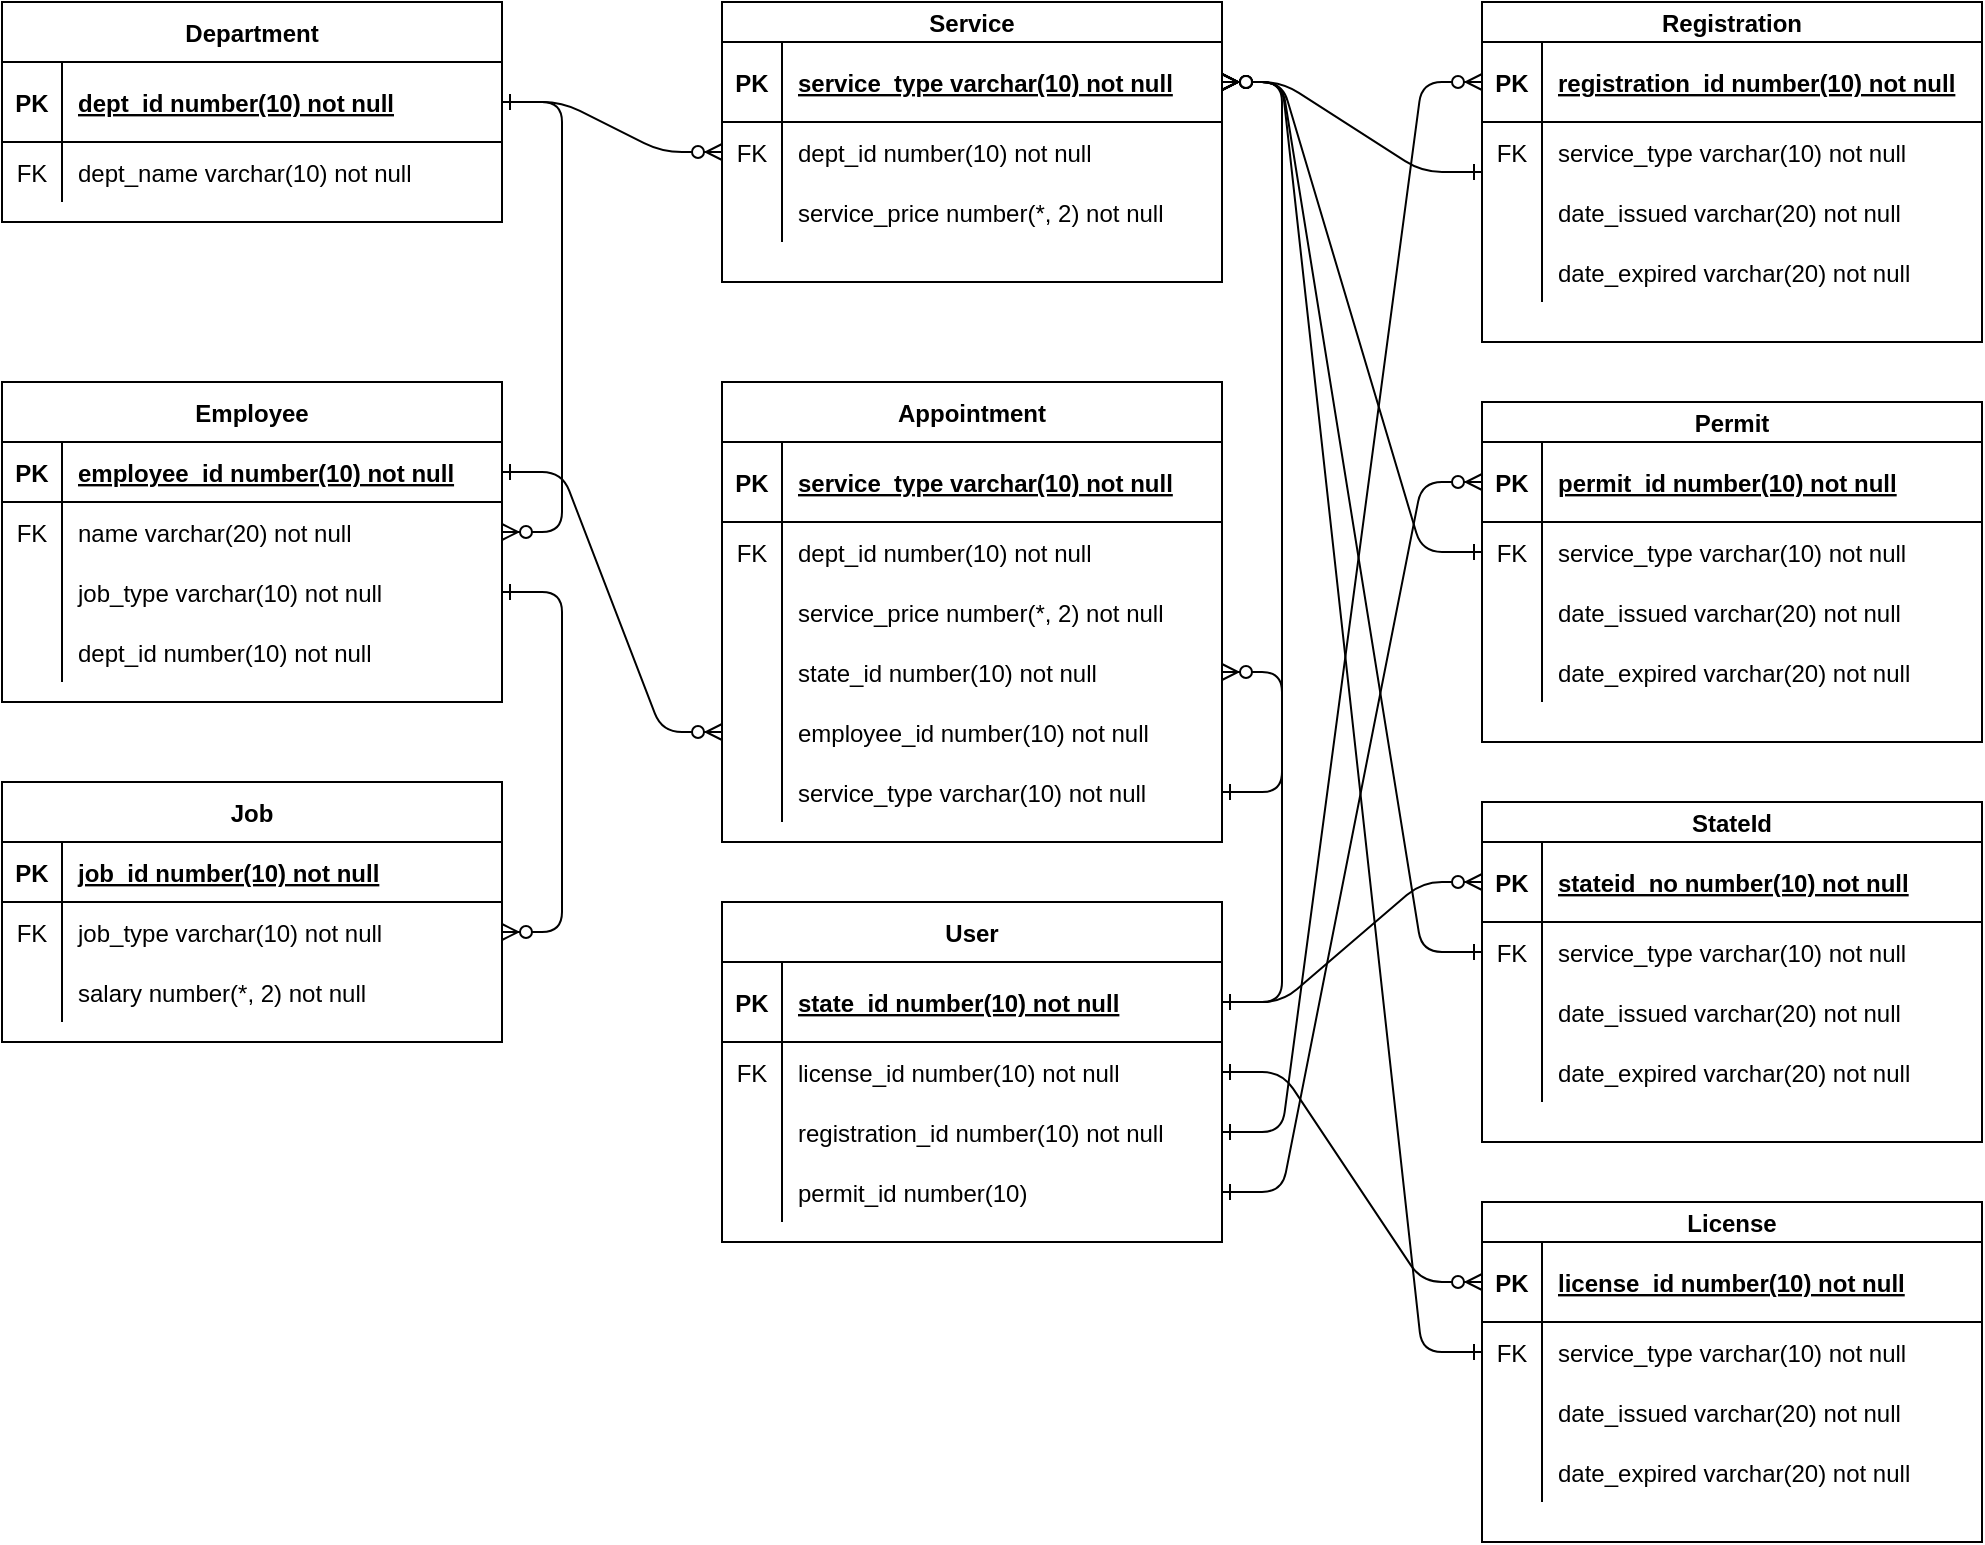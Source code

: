<mxfile version="15.8.6" type="device"><diagram id="R2lEEEUBdFMjLlhIrx00" name="Page-1"><mxGraphModel dx="1234" dy="794" grid="1" gridSize="10" guides="1" tooltips="1" connect="1" arrows="1" fold="1" page="1" pageScale="1" pageWidth="850" pageHeight="1100" math="0" shadow="0" extFonts="Permanent Marker^https://fonts.googleapis.com/css?family=Permanent+Marker"><root><mxCell id="0"/><mxCell id="1" parent="0"/><mxCell id="C-vyLk0tnHw3VtMMgP7b-12" value="" style="edgeStyle=entityRelationEdgeStyle;endArrow=ERzeroToMany;startArrow=ERone;endFill=1;startFill=0;exitX=1;exitY=0.5;exitDx=0;exitDy=0;" parent="1" source="C-vyLk0tnHw3VtMMgP7b-3" target="C-vyLk0tnHw3VtMMgP7b-17" edge="1"><mxGeometry width="100" height="100" relative="1" as="geometry"><mxPoint x="400" y="180" as="sourcePoint"/><mxPoint x="460" y="205" as="targetPoint"/></mxGeometry></mxCell><mxCell id="gR1tWb1kg28UErVWtg3z-67" value="" style="edgeStyle=entityRelationEdgeStyle;orthogonalLoop=1;jettySize=auto;html=1;startArrow=ERone;startFill=0;endArrow=ERzeroToMany;endFill=1;exitX=1;exitY=0.5;exitDx=0;exitDy=0;entryX=0;entryY=0.5;entryDx=0;entryDy=0;" edge="1" parent="1" source="C-vyLk0tnHw3VtMMgP7b-3" target="gR1tWb1kg28UErVWtg3z-64"><mxGeometry relative="1" as="geometry"/></mxCell><mxCell id="C-vyLk0tnHw3VtMMgP7b-2" value="Department" style="shape=table;startSize=30;container=1;collapsible=1;childLayout=tableLayout;fixedRows=1;rowLines=0;fontStyle=1;align=center;resizeLast=1;" parent="1" vertex="1"><mxGeometry x="40" y="80" width="250" height="110" as="geometry"/></mxCell><mxCell id="C-vyLk0tnHw3VtMMgP7b-3" value="" style="shape=partialRectangle;collapsible=0;dropTarget=0;pointerEvents=0;fillColor=none;points=[[0,0.5],[1,0.5]];portConstraint=eastwest;top=0;left=0;right=0;bottom=1;" parent="C-vyLk0tnHw3VtMMgP7b-2" vertex="1"><mxGeometry y="30" width="250" height="40" as="geometry"/></mxCell><mxCell id="C-vyLk0tnHw3VtMMgP7b-4" value="PK" style="shape=partialRectangle;overflow=hidden;connectable=0;fillColor=none;top=0;left=0;bottom=0;right=0;fontStyle=1;" parent="C-vyLk0tnHw3VtMMgP7b-3" vertex="1"><mxGeometry width="30" height="40" as="geometry"><mxRectangle width="30" height="40" as="alternateBounds"/></mxGeometry></mxCell><mxCell id="C-vyLk0tnHw3VtMMgP7b-5" value="dept_id number(10) not null" style="shape=partialRectangle;overflow=hidden;connectable=0;fillColor=none;top=0;left=0;bottom=0;right=0;align=left;spacingLeft=6;fontStyle=5;" parent="C-vyLk0tnHw3VtMMgP7b-3" vertex="1"><mxGeometry x="30" width="220" height="40" as="geometry"><mxRectangle width="220" height="40" as="alternateBounds"/></mxGeometry></mxCell><mxCell id="C-vyLk0tnHw3VtMMgP7b-6" value="" style="shape=partialRectangle;collapsible=0;dropTarget=0;pointerEvents=0;fillColor=none;points=[[0,0.5],[1,0.5]];portConstraint=eastwest;top=0;left=0;right=0;bottom=0;" parent="C-vyLk0tnHw3VtMMgP7b-2" vertex="1"><mxGeometry y="70" width="250" height="30" as="geometry"/></mxCell><mxCell id="C-vyLk0tnHw3VtMMgP7b-7" value="FK" style="shape=partialRectangle;overflow=hidden;connectable=0;fillColor=none;top=0;left=0;bottom=0;right=0;" parent="C-vyLk0tnHw3VtMMgP7b-6" vertex="1"><mxGeometry width="30" height="30" as="geometry"><mxRectangle width="30" height="30" as="alternateBounds"/></mxGeometry></mxCell><mxCell id="C-vyLk0tnHw3VtMMgP7b-8" value="dept_name varchar(10) not null" style="shape=partialRectangle;overflow=hidden;connectable=0;fillColor=none;top=0;left=0;bottom=0;right=0;align=left;spacingLeft=6;" parent="C-vyLk0tnHw3VtMMgP7b-6" vertex="1"><mxGeometry x="30" width="220" height="30" as="geometry"><mxRectangle width="220" height="30" as="alternateBounds"/></mxGeometry></mxCell><mxCell id="C-vyLk0tnHw3VtMMgP7b-13" value="Employee" style="shape=table;startSize=30;container=1;collapsible=1;childLayout=tableLayout;fixedRows=1;rowLines=0;fontStyle=1;align=center;resizeLast=1;" parent="1" vertex="1"><mxGeometry x="40" y="270" width="250" height="160" as="geometry"/></mxCell><mxCell id="C-vyLk0tnHw3VtMMgP7b-14" value="" style="shape=partialRectangle;collapsible=0;dropTarget=0;pointerEvents=0;fillColor=none;points=[[0,0.5],[1,0.5]];portConstraint=eastwest;top=0;left=0;right=0;bottom=1;" parent="C-vyLk0tnHw3VtMMgP7b-13" vertex="1"><mxGeometry y="30" width="250" height="30" as="geometry"/></mxCell><mxCell id="C-vyLk0tnHw3VtMMgP7b-15" value="PK" style="shape=partialRectangle;overflow=hidden;connectable=0;fillColor=none;top=0;left=0;bottom=0;right=0;fontStyle=1;" parent="C-vyLk0tnHw3VtMMgP7b-14" vertex="1"><mxGeometry width="30" height="30" as="geometry"><mxRectangle width="30" height="30" as="alternateBounds"/></mxGeometry></mxCell><mxCell id="C-vyLk0tnHw3VtMMgP7b-16" value="employee_id number(10) not null" style="shape=partialRectangle;overflow=hidden;connectable=0;fillColor=none;top=0;left=0;bottom=0;right=0;align=left;spacingLeft=6;fontStyle=5;" parent="C-vyLk0tnHw3VtMMgP7b-14" vertex="1"><mxGeometry x="30" width="220" height="30" as="geometry"><mxRectangle width="220" height="30" as="alternateBounds"/></mxGeometry></mxCell><mxCell id="C-vyLk0tnHw3VtMMgP7b-17" value="" style="shape=partialRectangle;collapsible=0;dropTarget=0;pointerEvents=0;fillColor=none;points=[[0,0.5],[1,0.5]];portConstraint=eastwest;top=0;left=0;right=0;bottom=0;" parent="C-vyLk0tnHw3VtMMgP7b-13" vertex="1"><mxGeometry y="60" width="250" height="30" as="geometry"/></mxCell><mxCell id="C-vyLk0tnHw3VtMMgP7b-18" value="FK" style="shape=partialRectangle;overflow=hidden;connectable=0;fillColor=none;top=0;left=0;bottom=0;right=0;" parent="C-vyLk0tnHw3VtMMgP7b-17" vertex="1"><mxGeometry width="30" height="30" as="geometry"><mxRectangle width="30" height="30" as="alternateBounds"/></mxGeometry></mxCell><mxCell id="C-vyLk0tnHw3VtMMgP7b-19" value="name varchar(20) not null " style="shape=partialRectangle;overflow=hidden;connectable=0;fillColor=none;top=0;left=0;bottom=0;right=0;align=left;spacingLeft=6;" parent="C-vyLk0tnHw3VtMMgP7b-17" vertex="1"><mxGeometry x="30" width="220" height="30" as="geometry"><mxRectangle width="220" height="30" as="alternateBounds"/></mxGeometry></mxCell><mxCell id="C-vyLk0tnHw3VtMMgP7b-20" value="" style="shape=partialRectangle;collapsible=0;dropTarget=0;pointerEvents=0;fillColor=none;points=[[0,0.5],[1,0.5]];portConstraint=eastwest;top=0;left=0;right=0;bottom=0;" parent="C-vyLk0tnHw3VtMMgP7b-13" vertex="1"><mxGeometry y="90" width="250" height="30" as="geometry"/></mxCell><mxCell id="C-vyLk0tnHw3VtMMgP7b-21" value="" style="shape=partialRectangle;overflow=hidden;connectable=0;fillColor=none;top=0;left=0;bottom=0;right=0;" parent="C-vyLk0tnHw3VtMMgP7b-20" vertex="1"><mxGeometry width="30" height="30" as="geometry"><mxRectangle width="30" height="30" as="alternateBounds"/></mxGeometry></mxCell><mxCell id="C-vyLk0tnHw3VtMMgP7b-22" value="job_type varchar(10) not null" style="shape=partialRectangle;overflow=hidden;connectable=0;fillColor=none;top=0;left=0;bottom=0;right=0;align=left;spacingLeft=6;" parent="C-vyLk0tnHw3VtMMgP7b-20" vertex="1"><mxGeometry x="30" width="220" height="30" as="geometry"><mxRectangle width="220" height="30" as="alternateBounds"/></mxGeometry></mxCell><mxCell id="gR1tWb1kg28UErVWtg3z-2" value="" style="shape=partialRectangle;collapsible=0;dropTarget=0;pointerEvents=0;fillColor=none;points=[[0,0.5],[1,0.5]];portConstraint=eastwest;top=0;left=0;right=0;bottom=0;" vertex="1" parent="C-vyLk0tnHw3VtMMgP7b-13"><mxGeometry y="120" width="250" height="30" as="geometry"/></mxCell><mxCell id="gR1tWb1kg28UErVWtg3z-3" value="" style="shape=partialRectangle;overflow=hidden;connectable=0;fillColor=none;top=0;left=0;bottom=0;right=0;" vertex="1" parent="gR1tWb1kg28UErVWtg3z-2"><mxGeometry width="30" height="30" as="geometry"><mxRectangle width="30" height="30" as="alternateBounds"/></mxGeometry></mxCell><mxCell id="gR1tWb1kg28UErVWtg3z-4" value="dept_id number(10) not null" style="shape=partialRectangle;overflow=hidden;connectable=0;fillColor=none;top=0;left=0;bottom=0;right=0;align=left;spacingLeft=6;" vertex="1" parent="gR1tWb1kg28UErVWtg3z-2"><mxGeometry x="30" width="220" height="30" as="geometry"><mxRectangle width="220" height="30" as="alternateBounds"/></mxGeometry></mxCell><mxCell id="gR1tWb1kg28UErVWtg3z-7" value="Job" style="shape=table;startSize=30;container=1;collapsible=1;childLayout=tableLayout;fixedRows=1;rowLines=0;fontStyle=1;align=center;resizeLast=1;" vertex="1" parent="1"><mxGeometry x="40" y="470" width="250" height="130" as="geometry"/></mxCell><mxCell id="gR1tWb1kg28UErVWtg3z-8" value="" style="shape=partialRectangle;collapsible=0;dropTarget=0;pointerEvents=0;fillColor=none;points=[[0,0.5],[1,0.5]];portConstraint=eastwest;top=0;left=0;right=0;bottom=1;" vertex="1" parent="gR1tWb1kg28UErVWtg3z-7"><mxGeometry y="30" width="250" height="30" as="geometry"/></mxCell><mxCell id="gR1tWb1kg28UErVWtg3z-9" value="PK" style="shape=partialRectangle;overflow=hidden;connectable=0;fillColor=none;top=0;left=0;bottom=0;right=0;fontStyle=1;" vertex="1" parent="gR1tWb1kg28UErVWtg3z-8"><mxGeometry width="30" height="30" as="geometry"><mxRectangle width="30" height="30" as="alternateBounds"/></mxGeometry></mxCell><mxCell id="gR1tWb1kg28UErVWtg3z-10" value="job_id number(10) not null" style="shape=partialRectangle;overflow=hidden;connectable=0;fillColor=none;top=0;left=0;bottom=0;right=0;align=left;spacingLeft=6;fontStyle=5;" vertex="1" parent="gR1tWb1kg28UErVWtg3z-8"><mxGeometry x="30" width="220" height="30" as="geometry"><mxRectangle width="220" height="30" as="alternateBounds"/></mxGeometry></mxCell><mxCell id="gR1tWb1kg28UErVWtg3z-11" value="" style="shape=partialRectangle;collapsible=0;dropTarget=0;pointerEvents=0;fillColor=none;points=[[0,0.5],[1,0.5]];portConstraint=eastwest;top=0;left=0;right=0;bottom=0;" vertex="1" parent="gR1tWb1kg28UErVWtg3z-7"><mxGeometry y="60" width="250" height="30" as="geometry"/></mxCell><mxCell id="gR1tWb1kg28UErVWtg3z-12" value="FK" style="shape=partialRectangle;overflow=hidden;connectable=0;fillColor=none;top=0;left=0;bottom=0;right=0;" vertex="1" parent="gR1tWb1kg28UErVWtg3z-11"><mxGeometry width="30" height="30" as="geometry"><mxRectangle width="30" height="30" as="alternateBounds"/></mxGeometry></mxCell><mxCell id="gR1tWb1kg28UErVWtg3z-13" value="job_type varchar(10) not null " style="shape=partialRectangle;overflow=hidden;connectable=0;fillColor=none;top=0;left=0;bottom=0;right=0;align=left;spacingLeft=6;" vertex="1" parent="gR1tWb1kg28UErVWtg3z-11"><mxGeometry x="30" width="220" height="30" as="geometry"><mxRectangle width="220" height="30" as="alternateBounds"/></mxGeometry></mxCell><mxCell id="gR1tWb1kg28UErVWtg3z-14" value="" style="shape=partialRectangle;collapsible=0;dropTarget=0;pointerEvents=0;fillColor=none;points=[[0,0.5],[1,0.5]];portConstraint=eastwest;top=0;left=0;right=0;bottom=0;" vertex="1" parent="gR1tWb1kg28UErVWtg3z-7"><mxGeometry y="90" width="250" height="30" as="geometry"/></mxCell><mxCell id="gR1tWb1kg28UErVWtg3z-15" value="" style="shape=partialRectangle;overflow=hidden;connectable=0;fillColor=none;top=0;left=0;bottom=0;right=0;" vertex="1" parent="gR1tWb1kg28UErVWtg3z-14"><mxGeometry width="30" height="30" as="geometry"><mxRectangle width="30" height="30" as="alternateBounds"/></mxGeometry></mxCell><mxCell id="gR1tWb1kg28UErVWtg3z-16" value="salary number(*, 2) not null" style="shape=partialRectangle;overflow=hidden;connectable=0;fillColor=none;top=0;left=0;bottom=0;right=0;align=left;spacingLeft=6;" vertex="1" parent="gR1tWb1kg28UErVWtg3z-14"><mxGeometry x="30" width="220" height="30" as="geometry"><mxRectangle width="220" height="30" as="alternateBounds"/></mxGeometry></mxCell><mxCell id="gR1tWb1kg28UErVWtg3z-59" value="" style="edgeStyle=entityRelationEdgeStyle;orthogonalLoop=1;jettySize=auto;html=1;startArrow=ERone;startFill=0;endArrow=ERzeroToMany;endFill=1;entryX=1;entryY=0.5;entryDx=0;entryDy=0;" edge="1" parent="1" source="C-vyLk0tnHw3VtMMgP7b-20" target="gR1tWb1kg28UErVWtg3z-11"><mxGeometry relative="1" as="geometry"/></mxCell><mxCell id="gR1tWb1kg28UErVWtg3z-60" value="Service" style="shape=table;startSize=20;container=1;collapsible=1;childLayout=tableLayout;fixedRows=1;rowLines=0;fontStyle=1;align=center;resizeLast=1;" vertex="1" parent="1"><mxGeometry x="400" y="80" width="250" height="140" as="geometry"/></mxCell><mxCell id="gR1tWb1kg28UErVWtg3z-61" value="" style="shape=partialRectangle;collapsible=0;dropTarget=0;pointerEvents=0;fillColor=none;points=[[0,0.5],[1,0.5]];portConstraint=eastwest;top=0;left=0;right=0;bottom=1;" vertex="1" parent="gR1tWb1kg28UErVWtg3z-60"><mxGeometry y="20" width="250" height="40" as="geometry"/></mxCell><mxCell id="gR1tWb1kg28UErVWtg3z-62" value="PK" style="shape=partialRectangle;overflow=hidden;connectable=0;fillColor=none;top=0;left=0;bottom=0;right=0;fontStyle=1;" vertex="1" parent="gR1tWb1kg28UErVWtg3z-61"><mxGeometry width="30" height="40" as="geometry"><mxRectangle width="30" height="40" as="alternateBounds"/></mxGeometry></mxCell><mxCell id="gR1tWb1kg28UErVWtg3z-63" value="service_type varchar(10) not null" style="shape=partialRectangle;overflow=hidden;connectable=0;fillColor=none;top=0;left=0;bottom=0;right=0;align=left;spacingLeft=6;fontStyle=5;" vertex="1" parent="gR1tWb1kg28UErVWtg3z-61"><mxGeometry x="30" width="220" height="40" as="geometry"><mxRectangle width="220" height="40" as="alternateBounds"/></mxGeometry></mxCell><mxCell id="gR1tWb1kg28UErVWtg3z-64" value="" style="shape=partialRectangle;collapsible=0;dropTarget=0;pointerEvents=0;fillColor=none;points=[[0,0.5],[1,0.5]];portConstraint=eastwest;top=0;left=0;right=0;bottom=0;" vertex="1" parent="gR1tWb1kg28UErVWtg3z-60"><mxGeometry y="60" width="250" height="30" as="geometry"/></mxCell><mxCell id="gR1tWb1kg28UErVWtg3z-65" value="FK" style="shape=partialRectangle;overflow=hidden;connectable=0;fillColor=none;top=0;left=0;bottom=0;right=0;" vertex="1" parent="gR1tWb1kg28UErVWtg3z-64"><mxGeometry width="30" height="30" as="geometry"><mxRectangle width="30" height="30" as="alternateBounds"/></mxGeometry></mxCell><mxCell id="gR1tWb1kg28UErVWtg3z-66" value="dept_id number(10) not null" style="shape=partialRectangle;overflow=hidden;connectable=0;fillColor=none;top=0;left=0;bottom=0;right=0;align=left;spacingLeft=6;" vertex="1" parent="gR1tWb1kg28UErVWtg3z-64"><mxGeometry x="30" width="220" height="30" as="geometry"><mxRectangle width="220" height="30" as="alternateBounds"/></mxGeometry></mxCell><mxCell id="gR1tWb1kg28UErVWtg3z-75" value="" style="shape=partialRectangle;collapsible=0;dropTarget=0;pointerEvents=0;fillColor=none;points=[[0,0.5],[1,0.5]];portConstraint=eastwest;top=0;left=0;right=0;bottom=0;" vertex="1" parent="gR1tWb1kg28UErVWtg3z-60"><mxGeometry y="90" width="250" height="30" as="geometry"/></mxCell><mxCell id="gR1tWb1kg28UErVWtg3z-76" value="" style="shape=partialRectangle;overflow=hidden;connectable=0;fillColor=none;top=0;left=0;bottom=0;right=0;" vertex="1" parent="gR1tWb1kg28UErVWtg3z-75"><mxGeometry width="30" height="30" as="geometry"><mxRectangle width="30" height="30" as="alternateBounds"/></mxGeometry></mxCell><mxCell id="gR1tWb1kg28UErVWtg3z-77" value="service_price number(*, 2) not null" style="shape=partialRectangle;overflow=hidden;connectable=0;fillColor=none;top=0;left=0;bottom=0;right=0;align=left;spacingLeft=6;" vertex="1" parent="gR1tWb1kg28UErVWtg3z-75"><mxGeometry x="30" width="220" height="30" as="geometry"><mxRectangle width="220" height="30" as="alternateBounds"/></mxGeometry></mxCell><mxCell id="gR1tWb1kg28UErVWtg3z-78" value="Appointment" style="shape=table;startSize=30;container=1;collapsible=1;childLayout=tableLayout;fixedRows=1;rowLines=0;fontStyle=1;align=center;resizeLast=1;" vertex="1" parent="1"><mxGeometry x="400" y="270" width="250" height="230" as="geometry"/></mxCell><mxCell id="gR1tWb1kg28UErVWtg3z-79" value="" style="shape=partialRectangle;collapsible=0;dropTarget=0;pointerEvents=0;fillColor=none;points=[[0,0.5],[1,0.5]];portConstraint=eastwest;top=0;left=0;right=0;bottom=1;" vertex="1" parent="gR1tWb1kg28UErVWtg3z-78"><mxGeometry y="30" width="250" height="40" as="geometry"/></mxCell><mxCell id="gR1tWb1kg28UErVWtg3z-80" value="PK" style="shape=partialRectangle;overflow=hidden;connectable=0;fillColor=none;top=0;left=0;bottom=0;right=0;fontStyle=1;" vertex="1" parent="gR1tWb1kg28UErVWtg3z-79"><mxGeometry width="30" height="40" as="geometry"><mxRectangle width="30" height="40" as="alternateBounds"/></mxGeometry></mxCell><mxCell id="gR1tWb1kg28UErVWtg3z-81" value="service_type varchar(10) not null" style="shape=partialRectangle;overflow=hidden;connectable=0;fillColor=none;top=0;left=0;bottom=0;right=0;align=left;spacingLeft=6;fontStyle=5;" vertex="1" parent="gR1tWb1kg28UErVWtg3z-79"><mxGeometry x="30" width="220" height="40" as="geometry"><mxRectangle width="220" height="40" as="alternateBounds"/></mxGeometry></mxCell><mxCell id="gR1tWb1kg28UErVWtg3z-82" value="" style="shape=partialRectangle;collapsible=0;dropTarget=0;pointerEvents=0;fillColor=none;points=[[0,0.5],[1,0.5]];portConstraint=eastwest;top=0;left=0;right=0;bottom=0;" vertex="1" parent="gR1tWb1kg28UErVWtg3z-78"><mxGeometry y="70" width="250" height="30" as="geometry"/></mxCell><mxCell id="gR1tWb1kg28UErVWtg3z-83" value="FK" style="shape=partialRectangle;overflow=hidden;connectable=0;fillColor=none;top=0;left=0;bottom=0;right=0;" vertex="1" parent="gR1tWb1kg28UErVWtg3z-82"><mxGeometry width="30" height="30" as="geometry"><mxRectangle width="30" height="30" as="alternateBounds"/></mxGeometry></mxCell><mxCell id="gR1tWb1kg28UErVWtg3z-84" value="dept_id number(10) not null" style="shape=partialRectangle;overflow=hidden;connectable=0;fillColor=none;top=0;left=0;bottom=0;right=0;align=left;spacingLeft=6;" vertex="1" parent="gR1tWb1kg28UErVWtg3z-82"><mxGeometry x="30" width="220" height="30" as="geometry"><mxRectangle width="220" height="30" as="alternateBounds"/></mxGeometry></mxCell><mxCell id="gR1tWb1kg28UErVWtg3z-85" value="" style="shape=partialRectangle;collapsible=0;dropTarget=0;pointerEvents=0;fillColor=none;points=[[0,0.5],[1,0.5]];portConstraint=eastwest;top=0;left=0;right=0;bottom=0;" vertex="1" parent="gR1tWb1kg28UErVWtg3z-78"><mxGeometry y="100" width="250" height="30" as="geometry"/></mxCell><mxCell id="gR1tWb1kg28UErVWtg3z-86" value="" style="shape=partialRectangle;overflow=hidden;connectable=0;fillColor=none;top=0;left=0;bottom=0;right=0;" vertex="1" parent="gR1tWb1kg28UErVWtg3z-85"><mxGeometry width="30" height="30" as="geometry"><mxRectangle width="30" height="30" as="alternateBounds"/></mxGeometry></mxCell><mxCell id="gR1tWb1kg28UErVWtg3z-87" value="service_price number(*, 2) not null" style="shape=partialRectangle;overflow=hidden;connectable=0;fillColor=none;top=0;left=0;bottom=0;right=0;align=left;spacingLeft=6;" vertex="1" parent="gR1tWb1kg28UErVWtg3z-85"><mxGeometry x="30" width="220" height="30" as="geometry"><mxRectangle width="220" height="30" as="alternateBounds"/></mxGeometry></mxCell><mxCell id="gR1tWb1kg28UErVWtg3z-98" value="" style="shape=partialRectangle;collapsible=0;dropTarget=0;pointerEvents=0;fillColor=none;points=[[0,0.5],[1,0.5]];portConstraint=eastwest;top=0;left=0;right=0;bottom=0;" vertex="1" parent="gR1tWb1kg28UErVWtg3z-78"><mxGeometry y="130" width="250" height="30" as="geometry"/></mxCell><mxCell id="gR1tWb1kg28UErVWtg3z-99" value="" style="shape=partialRectangle;overflow=hidden;connectable=0;fillColor=none;top=0;left=0;bottom=0;right=0;" vertex="1" parent="gR1tWb1kg28UErVWtg3z-98"><mxGeometry width="30" height="30" as="geometry"><mxRectangle width="30" height="30" as="alternateBounds"/></mxGeometry></mxCell><mxCell id="gR1tWb1kg28UErVWtg3z-100" value="state_id number(10) not null" style="shape=partialRectangle;overflow=hidden;connectable=0;fillColor=none;top=0;left=0;bottom=0;right=0;align=left;spacingLeft=6;" vertex="1" parent="gR1tWb1kg28UErVWtg3z-98"><mxGeometry x="30" width="220" height="30" as="geometry"><mxRectangle width="220" height="30" as="alternateBounds"/></mxGeometry></mxCell><mxCell id="gR1tWb1kg28UErVWtg3z-106" value="" style="shape=partialRectangle;collapsible=0;dropTarget=0;pointerEvents=0;fillColor=none;points=[[0,0.5],[1,0.5]];portConstraint=eastwest;top=0;left=0;right=0;bottom=0;" vertex="1" parent="gR1tWb1kg28UErVWtg3z-78"><mxGeometry y="160" width="250" height="30" as="geometry"/></mxCell><mxCell id="gR1tWb1kg28UErVWtg3z-107" value="" style="shape=partialRectangle;overflow=hidden;connectable=0;fillColor=none;top=0;left=0;bottom=0;right=0;" vertex="1" parent="gR1tWb1kg28UErVWtg3z-106"><mxGeometry width="30" height="30" as="geometry"><mxRectangle width="30" height="30" as="alternateBounds"/></mxGeometry></mxCell><mxCell id="gR1tWb1kg28UErVWtg3z-108" value="employee_id number(10) not null" style="shape=partialRectangle;overflow=hidden;connectable=0;fillColor=none;top=0;left=0;bottom=0;right=0;align=left;spacingLeft=6;" vertex="1" parent="gR1tWb1kg28UErVWtg3z-106"><mxGeometry x="30" width="220" height="30" as="geometry"><mxRectangle width="220" height="30" as="alternateBounds"/></mxGeometry></mxCell><mxCell id="gR1tWb1kg28UErVWtg3z-110" value="" style="shape=partialRectangle;collapsible=0;dropTarget=0;pointerEvents=0;fillColor=none;points=[[0,0.5],[1,0.5]];portConstraint=eastwest;top=0;left=0;right=0;bottom=0;" vertex="1" parent="gR1tWb1kg28UErVWtg3z-78"><mxGeometry y="190" width="250" height="30" as="geometry"/></mxCell><mxCell id="gR1tWb1kg28UErVWtg3z-111" value="" style="shape=partialRectangle;overflow=hidden;connectable=0;fillColor=none;top=0;left=0;bottom=0;right=0;" vertex="1" parent="gR1tWb1kg28UErVWtg3z-110"><mxGeometry width="30" height="30" as="geometry"><mxRectangle width="30" height="30" as="alternateBounds"/></mxGeometry></mxCell><mxCell id="gR1tWb1kg28UErVWtg3z-112" value="service_type varchar(10) not null" style="shape=partialRectangle;overflow=hidden;connectable=0;fillColor=none;top=0;left=0;bottom=0;right=0;align=left;spacingLeft=6;" vertex="1" parent="gR1tWb1kg28UErVWtg3z-110"><mxGeometry x="30" width="220" height="30" as="geometry"><mxRectangle width="220" height="30" as="alternateBounds"/></mxGeometry></mxCell><mxCell id="gR1tWb1kg28UErVWtg3z-88" value="User" style="shape=table;startSize=30;container=1;collapsible=1;childLayout=tableLayout;fixedRows=1;rowLines=0;fontStyle=1;align=center;resizeLast=1;" vertex="1" parent="1"><mxGeometry x="400" y="530" width="250" height="170" as="geometry"/></mxCell><mxCell id="gR1tWb1kg28UErVWtg3z-89" value="" style="shape=partialRectangle;collapsible=0;dropTarget=0;pointerEvents=0;fillColor=none;points=[[0,0.5],[1,0.5]];portConstraint=eastwest;top=0;left=0;right=0;bottom=1;" vertex="1" parent="gR1tWb1kg28UErVWtg3z-88"><mxGeometry y="30" width="250" height="40" as="geometry"/></mxCell><mxCell id="gR1tWb1kg28UErVWtg3z-90" value="PK" style="shape=partialRectangle;overflow=hidden;connectable=0;fillColor=none;top=0;left=0;bottom=0;right=0;fontStyle=1;" vertex="1" parent="gR1tWb1kg28UErVWtg3z-89"><mxGeometry width="30" height="40" as="geometry"><mxRectangle width="30" height="40" as="alternateBounds"/></mxGeometry></mxCell><mxCell id="gR1tWb1kg28UErVWtg3z-91" value="state_id number(10) not null" style="shape=partialRectangle;overflow=hidden;connectable=0;fillColor=none;top=0;left=0;bottom=0;right=0;align=left;spacingLeft=6;fontStyle=5;" vertex="1" parent="gR1tWb1kg28UErVWtg3z-89"><mxGeometry x="30" width="220" height="40" as="geometry"><mxRectangle width="220" height="40" as="alternateBounds"/></mxGeometry></mxCell><mxCell id="gR1tWb1kg28UErVWtg3z-92" value="" style="shape=partialRectangle;collapsible=0;dropTarget=0;pointerEvents=0;fillColor=none;points=[[0,0.5],[1,0.5]];portConstraint=eastwest;top=0;left=0;right=0;bottom=0;" vertex="1" parent="gR1tWb1kg28UErVWtg3z-88"><mxGeometry y="70" width="250" height="30" as="geometry"/></mxCell><mxCell id="gR1tWb1kg28UErVWtg3z-93" value="FK" style="shape=partialRectangle;overflow=hidden;connectable=0;fillColor=none;top=0;left=0;bottom=0;right=0;" vertex="1" parent="gR1tWb1kg28UErVWtg3z-92"><mxGeometry width="30" height="30" as="geometry"><mxRectangle width="30" height="30" as="alternateBounds"/></mxGeometry></mxCell><mxCell id="gR1tWb1kg28UErVWtg3z-94" value="license_id number(10) not null" style="shape=partialRectangle;overflow=hidden;connectable=0;fillColor=none;top=0;left=0;bottom=0;right=0;align=left;spacingLeft=6;" vertex="1" parent="gR1tWb1kg28UErVWtg3z-92"><mxGeometry x="30" width="220" height="30" as="geometry"><mxRectangle width="220" height="30" as="alternateBounds"/></mxGeometry></mxCell><mxCell id="gR1tWb1kg28UErVWtg3z-95" value="" style="shape=partialRectangle;collapsible=0;dropTarget=0;pointerEvents=0;fillColor=none;points=[[0,0.5],[1,0.5]];portConstraint=eastwest;top=0;left=0;right=0;bottom=0;" vertex="1" parent="gR1tWb1kg28UErVWtg3z-88"><mxGeometry y="100" width="250" height="30" as="geometry"/></mxCell><mxCell id="gR1tWb1kg28UErVWtg3z-96" value="" style="shape=partialRectangle;overflow=hidden;connectable=0;fillColor=none;top=0;left=0;bottom=0;right=0;" vertex="1" parent="gR1tWb1kg28UErVWtg3z-95"><mxGeometry width="30" height="30" as="geometry"><mxRectangle width="30" height="30" as="alternateBounds"/></mxGeometry></mxCell><mxCell id="gR1tWb1kg28UErVWtg3z-97" value="registration_id number(10) not null" style="shape=partialRectangle;overflow=hidden;connectable=0;fillColor=none;top=0;left=0;bottom=0;right=0;align=left;spacingLeft=6;" vertex="1" parent="gR1tWb1kg28UErVWtg3z-95"><mxGeometry x="30" width="220" height="30" as="geometry"><mxRectangle width="220" height="30" as="alternateBounds"/></mxGeometry></mxCell><mxCell id="gR1tWb1kg28UErVWtg3z-114" value="" style="shape=partialRectangle;collapsible=0;dropTarget=0;pointerEvents=0;fillColor=none;points=[[0,0.5],[1,0.5]];portConstraint=eastwest;top=0;left=0;right=0;bottom=0;" vertex="1" parent="gR1tWb1kg28UErVWtg3z-88"><mxGeometry y="130" width="250" height="30" as="geometry"/></mxCell><mxCell id="gR1tWb1kg28UErVWtg3z-115" value="" style="shape=partialRectangle;overflow=hidden;connectable=0;fillColor=none;top=0;left=0;bottom=0;right=0;" vertex="1" parent="gR1tWb1kg28UErVWtg3z-114"><mxGeometry width="30" height="30" as="geometry"><mxRectangle width="30" height="30" as="alternateBounds"/></mxGeometry></mxCell><mxCell id="gR1tWb1kg28UErVWtg3z-116" value="permit_id number(10) " style="shape=partialRectangle;overflow=hidden;connectable=0;fillColor=none;top=0;left=0;bottom=0;right=0;align=left;spacingLeft=6;" vertex="1" parent="gR1tWb1kg28UErVWtg3z-114"><mxGeometry x="30" width="220" height="30" as="geometry"><mxRectangle width="220" height="30" as="alternateBounds"/></mxGeometry></mxCell><mxCell id="gR1tWb1kg28UErVWtg3z-104" style="edgeStyle=entityRelationEdgeStyle;orthogonalLoop=1;jettySize=auto;html=1;entryX=1;entryY=0.5;entryDx=0;entryDy=0;startArrow=ERone;startFill=0;endArrow=ERzeroToMany;endFill=1;" edge="1" parent="1" target="gR1tWb1kg28UErVWtg3z-98"><mxGeometry relative="1" as="geometry"><mxPoint x="650" y="580" as="sourcePoint"/></mxGeometry></mxCell><mxCell id="gR1tWb1kg28UErVWtg3z-109" style="edgeStyle=entityRelationEdgeStyle;orthogonalLoop=1;jettySize=auto;html=1;exitX=1;exitY=0.5;exitDx=0;exitDy=0;entryX=0;entryY=0.5;entryDx=0;entryDy=0;startArrow=ERone;startFill=0;endArrow=ERzeroToMany;endFill=1;" edge="1" parent="1" source="C-vyLk0tnHw3VtMMgP7b-14" target="gR1tWb1kg28UErVWtg3z-106"><mxGeometry relative="1" as="geometry"/></mxCell><mxCell id="gR1tWb1kg28UErVWtg3z-113" style="edgeStyle=entityRelationEdgeStyle;orthogonalLoop=1;jettySize=auto;html=1;exitX=1;exitY=0.5;exitDx=0;exitDy=0;entryX=1;entryY=0.5;entryDx=0;entryDy=0;startArrow=ERone;startFill=0;endArrow=ERzeroToMany;endFill=1;" edge="1" parent="1" source="gR1tWb1kg28UErVWtg3z-110" target="gR1tWb1kg28UErVWtg3z-61"><mxGeometry relative="1" as="geometry"/></mxCell><mxCell id="gR1tWb1kg28UErVWtg3z-248" style="edgeStyle=entityRelationEdgeStyle;orthogonalLoop=1;jettySize=auto;html=1;exitX=0;exitY=0.5;exitDx=0;exitDy=0;entryX=1;entryY=0.5;entryDx=0;entryDy=0;startArrow=ERone;startFill=0;endArrow=ERzeroToMany;endFill=1;" edge="1" parent="1" source="gR1tWb1kg28UErVWtg3z-238" target="gR1tWb1kg28UErVWtg3z-61"><mxGeometry relative="1" as="geometry"/></mxCell><mxCell id="gR1tWb1kg28UErVWtg3z-238" value="Registration" style="shape=table;startSize=20;container=1;collapsible=1;childLayout=tableLayout;fixedRows=1;rowLines=0;fontStyle=1;align=center;resizeLast=1;" vertex="1" parent="1"><mxGeometry x="780" y="80" width="250" height="170" as="geometry"/></mxCell><mxCell id="gR1tWb1kg28UErVWtg3z-239" value="" style="shape=partialRectangle;collapsible=0;dropTarget=0;pointerEvents=0;fillColor=none;points=[[0,0.5],[1,0.5]];portConstraint=eastwest;top=0;left=0;right=0;bottom=1;" vertex="1" parent="gR1tWb1kg28UErVWtg3z-238"><mxGeometry y="20" width="250" height="40" as="geometry"/></mxCell><mxCell id="gR1tWb1kg28UErVWtg3z-240" value="PK" style="shape=partialRectangle;overflow=hidden;connectable=0;fillColor=none;top=0;left=0;bottom=0;right=0;fontStyle=1;" vertex="1" parent="gR1tWb1kg28UErVWtg3z-239"><mxGeometry width="30" height="40" as="geometry"><mxRectangle width="30" height="40" as="alternateBounds"/></mxGeometry></mxCell><mxCell id="gR1tWb1kg28UErVWtg3z-241" value="registration_id number(10) not null" style="shape=partialRectangle;overflow=hidden;connectable=0;fillColor=none;top=0;left=0;bottom=0;right=0;align=left;spacingLeft=6;fontStyle=5;" vertex="1" parent="gR1tWb1kg28UErVWtg3z-239"><mxGeometry x="30" width="220" height="40" as="geometry"><mxRectangle width="220" height="40" as="alternateBounds"/></mxGeometry></mxCell><mxCell id="gR1tWb1kg28UErVWtg3z-242" value="" style="shape=partialRectangle;collapsible=0;dropTarget=0;pointerEvents=0;fillColor=none;points=[[0,0.5],[1,0.5]];portConstraint=eastwest;top=0;left=0;right=0;bottom=0;" vertex="1" parent="gR1tWb1kg28UErVWtg3z-238"><mxGeometry y="60" width="250" height="30" as="geometry"/></mxCell><mxCell id="gR1tWb1kg28UErVWtg3z-243" value="FK" style="shape=partialRectangle;overflow=hidden;connectable=0;fillColor=none;top=0;left=0;bottom=0;right=0;" vertex="1" parent="gR1tWb1kg28UErVWtg3z-242"><mxGeometry width="30" height="30" as="geometry"><mxRectangle width="30" height="30" as="alternateBounds"/></mxGeometry></mxCell><mxCell id="gR1tWb1kg28UErVWtg3z-244" value="service_type varchar(10) not null" style="shape=partialRectangle;overflow=hidden;connectable=0;fillColor=none;top=0;left=0;bottom=0;right=0;align=left;spacingLeft=6;" vertex="1" parent="gR1tWb1kg28UErVWtg3z-242"><mxGeometry x="30" width="220" height="30" as="geometry"><mxRectangle width="220" height="30" as="alternateBounds"/></mxGeometry></mxCell><mxCell id="gR1tWb1kg28UErVWtg3z-245" value="" style="shape=partialRectangle;collapsible=0;dropTarget=0;pointerEvents=0;fillColor=none;points=[[0,0.5],[1,0.5]];portConstraint=eastwest;top=0;left=0;right=0;bottom=0;" vertex="1" parent="gR1tWb1kg28UErVWtg3z-238"><mxGeometry y="90" width="250" height="30" as="geometry"/></mxCell><mxCell id="gR1tWb1kg28UErVWtg3z-246" value="" style="shape=partialRectangle;overflow=hidden;connectable=0;fillColor=none;top=0;left=0;bottom=0;right=0;" vertex="1" parent="gR1tWb1kg28UErVWtg3z-245"><mxGeometry width="30" height="30" as="geometry"><mxRectangle width="30" height="30" as="alternateBounds"/></mxGeometry></mxCell><mxCell id="gR1tWb1kg28UErVWtg3z-247" value="date_issued varchar(20) not null" style="shape=partialRectangle;overflow=hidden;connectable=0;fillColor=none;top=0;left=0;bottom=0;right=0;align=left;spacingLeft=6;" vertex="1" parent="gR1tWb1kg28UErVWtg3z-245"><mxGeometry x="30" width="220" height="30" as="geometry"><mxRectangle width="220" height="30" as="alternateBounds"/></mxGeometry></mxCell><mxCell id="gR1tWb1kg28UErVWtg3z-249" value="" style="shape=partialRectangle;collapsible=0;dropTarget=0;pointerEvents=0;fillColor=none;points=[[0,0.5],[1,0.5]];portConstraint=eastwest;top=0;left=0;right=0;bottom=0;" vertex="1" parent="gR1tWb1kg28UErVWtg3z-238"><mxGeometry y="120" width="250" height="30" as="geometry"/></mxCell><mxCell id="gR1tWb1kg28UErVWtg3z-250" value="" style="shape=partialRectangle;overflow=hidden;connectable=0;fillColor=none;top=0;left=0;bottom=0;right=0;" vertex="1" parent="gR1tWb1kg28UErVWtg3z-249"><mxGeometry width="30" height="30" as="geometry"><mxRectangle width="30" height="30" as="alternateBounds"/></mxGeometry></mxCell><mxCell id="gR1tWb1kg28UErVWtg3z-251" value="date_expired varchar(20) not null" style="shape=partialRectangle;overflow=hidden;connectable=0;fillColor=none;top=0;left=0;bottom=0;right=0;align=left;spacingLeft=6;" vertex="1" parent="gR1tWb1kg28UErVWtg3z-249"><mxGeometry x="30" width="220" height="30" as="geometry"><mxRectangle width="220" height="30" as="alternateBounds"/></mxGeometry></mxCell><mxCell id="gR1tWb1kg28UErVWtg3z-253" style="edgeStyle=entityRelationEdgeStyle;orthogonalLoop=1;jettySize=auto;html=1;startArrow=ERone;startFill=0;endArrow=ERzeroToMany;endFill=1;" edge="1" parent="1" source="gR1tWb1kg28UErVWtg3z-95" target="gR1tWb1kg28UErVWtg3z-239"><mxGeometry relative="1" as="geometry"/></mxCell><mxCell id="gR1tWb1kg28UErVWtg3z-254" value="Permit" style="shape=table;startSize=20;container=1;collapsible=1;childLayout=tableLayout;fixedRows=1;rowLines=0;fontStyle=1;align=center;resizeLast=1;" vertex="1" parent="1"><mxGeometry x="780" y="280" width="250" height="170" as="geometry"/></mxCell><mxCell id="gR1tWb1kg28UErVWtg3z-255" value="" style="shape=partialRectangle;collapsible=0;dropTarget=0;pointerEvents=0;fillColor=none;points=[[0,0.5],[1,0.5]];portConstraint=eastwest;top=0;left=0;right=0;bottom=1;" vertex="1" parent="gR1tWb1kg28UErVWtg3z-254"><mxGeometry y="20" width="250" height="40" as="geometry"/></mxCell><mxCell id="gR1tWb1kg28UErVWtg3z-256" value="PK" style="shape=partialRectangle;overflow=hidden;connectable=0;fillColor=none;top=0;left=0;bottom=0;right=0;fontStyle=1;" vertex="1" parent="gR1tWb1kg28UErVWtg3z-255"><mxGeometry width="30" height="40" as="geometry"><mxRectangle width="30" height="40" as="alternateBounds"/></mxGeometry></mxCell><mxCell id="gR1tWb1kg28UErVWtg3z-257" value="permit_id number(10) not null" style="shape=partialRectangle;overflow=hidden;connectable=0;fillColor=none;top=0;left=0;bottom=0;right=0;align=left;spacingLeft=6;fontStyle=5;" vertex="1" parent="gR1tWb1kg28UErVWtg3z-255"><mxGeometry x="30" width="220" height="40" as="geometry"><mxRectangle width="220" height="40" as="alternateBounds"/></mxGeometry></mxCell><mxCell id="gR1tWb1kg28UErVWtg3z-258" value="" style="shape=partialRectangle;collapsible=0;dropTarget=0;pointerEvents=0;fillColor=none;points=[[0,0.5],[1,0.5]];portConstraint=eastwest;top=0;left=0;right=0;bottom=0;" vertex="1" parent="gR1tWb1kg28UErVWtg3z-254"><mxGeometry y="60" width="250" height="30" as="geometry"/></mxCell><mxCell id="gR1tWb1kg28UErVWtg3z-259" value="FK" style="shape=partialRectangle;overflow=hidden;connectable=0;fillColor=none;top=0;left=0;bottom=0;right=0;" vertex="1" parent="gR1tWb1kg28UErVWtg3z-258"><mxGeometry width="30" height="30" as="geometry"><mxRectangle width="30" height="30" as="alternateBounds"/></mxGeometry></mxCell><mxCell id="gR1tWb1kg28UErVWtg3z-260" value="service_type varchar(10) not null" style="shape=partialRectangle;overflow=hidden;connectable=0;fillColor=none;top=0;left=0;bottom=0;right=0;align=left;spacingLeft=6;" vertex="1" parent="gR1tWb1kg28UErVWtg3z-258"><mxGeometry x="30" width="220" height="30" as="geometry"><mxRectangle width="220" height="30" as="alternateBounds"/></mxGeometry></mxCell><mxCell id="gR1tWb1kg28UErVWtg3z-261" value="" style="shape=partialRectangle;collapsible=0;dropTarget=0;pointerEvents=0;fillColor=none;points=[[0,0.5],[1,0.5]];portConstraint=eastwest;top=0;left=0;right=0;bottom=0;" vertex="1" parent="gR1tWb1kg28UErVWtg3z-254"><mxGeometry y="90" width="250" height="30" as="geometry"/></mxCell><mxCell id="gR1tWb1kg28UErVWtg3z-262" value="" style="shape=partialRectangle;overflow=hidden;connectable=0;fillColor=none;top=0;left=0;bottom=0;right=0;" vertex="1" parent="gR1tWb1kg28UErVWtg3z-261"><mxGeometry width="30" height="30" as="geometry"><mxRectangle width="30" height="30" as="alternateBounds"/></mxGeometry></mxCell><mxCell id="gR1tWb1kg28UErVWtg3z-263" value="date_issued varchar(20) not null" style="shape=partialRectangle;overflow=hidden;connectable=0;fillColor=none;top=0;left=0;bottom=0;right=0;align=left;spacingLeft=6;" vertex="1" parent="gR1tWb1kg28UErVWtg3z-261"><mxGeometry x="30" width="220" height="30" as="geometry"><mxRectangle width="220" height="30" as="alternateBounds"/></mxGeometry></mxCell><mxCell id="gR1tWb1kg28UErVWtg3z-264" value="" style="shape=partialRectangle;collapsible=0;dropTarget=0;pointerEvents=0;fillColor=none;points=[[0,0.5],[1,0.5]];portConstraint=eastwest;top=0;left=0;right=0;bottom=0;" vertex="1" parent="gR1tWb1kg28UErVWtg3z-254"><mxGeometry y="120" width="250" height="30" as="geometry"/></mxCell><mxCell id="gR1tWb1kg28UErVWtg3z-265" value="" style="shape=partialRectangle;overflow=hidden;connectable=0;fillColor=none;top=0;left=0;bottom=0;right=0;" vertex="1" parent="gR1tWb1kg28UErVWtg3z-264"><mxGeometry width="30" height="30" as="geometry"><mxRectangle width="30" height="30" as="alternateBounds"/></mxGeometry></mxCell><mxCell id="gR1tWb1kg28UErVWtg3z-266" value="date_expired varchar(20) not null" style="shape=partialRectangle;overflow=hidden;connectable=0;fillColor=none;top=0;left=0;bottom=0;right=0;align=left;spacingLeft=6;" vertex="1" parent="gR1tWb1kg28UErVWtg3z-264"><mxGeometry x="30" width="220" height="30" as="geometry"><mxRectangle width="220" height="30" as="alternateBounds"/></mxGeometry></mxCell><mxCell id="gR1tWb1kg28UErVWtg3z-267" value="StateId" style="shape=table;startSize=20;container=1;collapsible=1;childLayout=tableLayout;fixedRows=1;rowLines=0;fontStyle=1;align=center;resizeLast=1;" vertex="1" parent="1"><mxGeometry x="780" y="480" width="250" height="170" as="geometry"/></mxCell><mxCell id="gR1tWb1kg28UErVWtg3z-268" value="" style="shape=partialRectangle;collapsible=0;dropTarget=0;pointerEvents=0;fillColor=none;points=[[0,0.5],[1,0.5]];portConstraint=eastwest;top=0;left=0;right=0;bottom=1;" vertex="1" parent="gR1tWb1kg28UErVWtg3z-267"><mxGeometry y="20" width="250" height="40" as="geometry"/></mxCell><mxCell id="gR1tWb1kg28UErVWtg3z-269" value="PK" style="shape=partialRectangle;overflow=hidden;connectable=0;fillColor=none;top=0;left=0;bottom=0;right=0;fontStyle=1;" vertex="1" parent="gR1tWb1kg28UErVWtg3z-268"><mxGeometry width="30" height="40" as="geometry"><mxRectangle width="30" height="40" as="alternateBounds"/></mxGeometry></mxCell><mxCell id="gR1tWb1kg28UErVWtg3z-270" value="stateid_no number(10) not null" style="shape=partialRectangle;overflow=hidden;connectable=0;fillColor=none;top=0;left=0;bottom=0;right=0;align=left;spacingLeft=6;fontStyle=5;" vertex="1" parent="gR1tWb1kg28UErVWtg3z-268"><mxGeometry x="30" width="220" height="40" as="geometry"><mxRectangle width="220" height="40" as="alternateBounds"/></mxGeometry></mxCell><mxCell id="gR1tWb1kg28UErVWtg3z-271" value="" style="shape=partialRectangle;collapsible=0;dropTarget=0;pointerEvents=0;fillColor=none;points=[[0,0.5],[1,0.5]];portConstraint=eastwest;top=0;left=0;right=0;bottom=0;" vertex="1" parent="gR1tWb1kg28UErVWtg3z-267"><mxGeometry y="60" width="250" height="30" as="geometry"/></mxCell><mxCell id="gR1tWb1kg28UErVWtg3z-272" value="FK" style="shape=partialRectangle;overflow=hidden;connectable=0;fillColor=none;top=0;left=0;bottom=0;right=0;" vertex="1" parent="gR1tWb1kg28UErVWtg3z-271"><mxGeometry width="30" height="30" as="geometry"><mxRectangle width="30" height="30" as="alternateBounds"/></mxGeometry></mxCell><mxCell id="gR1tWb1kg28UErVWtg3z-273" value="service_type varchar(10) not null" style="shape=partialRectangle;overflow=hidden;connectable=0;fillColor=none;top=0;left=0;bottom=0;right=0;align=left;spacingLeft=6;" vertex="1" parent="gR1tWb1kg28UErVWtg3z-271"><mxGeometry x="30" width="220" height="30" as="geometry"><mxRectangle width="220" height="30" as="alternateBounds"/></mxGeometry></mxCell><mxCell id="gR1tWb1kg28UErVWtg3z-274" value="" style="shape=partialRectangle;collapsible=0;dropTarget=0;pointerEvents=0;fillColor=none;points=[[0,0.5],[1,0.5]];portConstraint=eastwest;top=0;left=0;right=0;bottom=0;" vertex="1" parent="gR1tWb1kg28UErVWtg3z-267"><mxGeometry y="90" width="250" height="30" as="geometry"/></mxCell><mxCell id="gR1tWb1kg28UErVWtg3z-275" value="" style="shape=partialRectangle;overflow=hidden;connectable=0;fillColor=none;top=0;left=0;bottom=0;right=0;" vertex="1" parent="gR1tWb1kg28UErVWtg3z-274"><mxGeometry width="30" height="30" as="geometry"><mxRectangle width="30" height="30" as="alternateBounds"/></mxGeometry></mxCell><mxCell id="gR1tWb1kg28UErVWtg3z-276" value="date_issued varchar(20) not null" style="shape=partialRectangle;overflow=hidden;connectable=0;fillColor=none;top=0;left=0;bottom=0;right=0;align=left;spacingLeft=6;" vertex="1" parent="gR1tWb1kg28UErVWtg3z-274"><mxGeometry x="30" width="220" height="30" as="geometry"><mxRectangle width="220" height="30" as="alternateBounds"/></mxGeometry></mxCell><mxCell id="gR1tWb1kg28UErVWtg3z-277" value="" style="shape=partialRectangle;collapsible=0;dropTarget=0;pointerEvents=0;fillColor=none;points=[[0,0.5],[1,0.5]];portConstraint=eastwest;top=0;left=0;right=0;bottom=0;" vertex="1" parent="gR1tWb1kg28UErVWtg3z-267"><mxGeometry y="120" width="250" height="30" as="geometry"/></mxCell><mxCell id="gR1tWb1kg28UErVWtg3z-278" value="" style="shape=partialRectangle;overflow=hidden;connectable=0;fillColor=none;top=0;left=0;bottom=0;right=0;" vertex="1" parent="gR1tWb1kg28UErVWtg3z-277"><mxGeometry width="30" height="30" as="geometry"><mxRectangle width="30" height="30" as="alternateBounds"/></mxGeometry></mxCell><mxCell id="gR1tWb1kg28UErVWtg3z-279" value="date_expired varchar(20) not null" style="shape=partialRectangle;overflow=hidden;connectable=0;fillColor=none;top=0;left=0;bottom=0;right=0;align=left;spacingLeft=6;" vertex="1" parent="gR1tWb1kg28UErVWtg3z-277"><mxGeometry x="30" width="220" height="30" as="geometry"><mxRectangle width="220" height="30" as="alternateBounds"/></mxGeometry></mxCell><mxCell id="gR1tWb1kg28UErVWtg3z-280" value="License" style="shape=table;startSize=20;container=1;collapsible=1;childLayout=tableLayout;fixedRows=1;rowLines=0;fontStyle=1;align=center;resizeLast=1;" vertex="1" parent="1"><mxGeometry x="780" y="680" width="250" height="170" as="geometry"/></mxCell><mxCell id="gR1tWb1kg28UErVWtg3z-281" value="" style="shape=partialRectangle;collapsible=0;dropTarget=0;pointerEvents=0;fillColor=none;points=[[0,0.5],[1,0.5]];portConstraint=eastwest;top=0;left=0;right=0;bottom=1;" vertex="1" parent="gR1tWb1kg28UErVWtg3z-280"><mxGeometry y="20" width="250" height="40" as="geometry"/></mxCell><mxCell id="gR1tWb1kg28UErVWtg3z-282" value="PK" style="shape=partialRectangle;overflow=hidden;connectable=0;fillColor=none;top=0;left=0;bottom=0;right=0;fontStyle=1;" vertex="1" parent="gR1tWb1kg28UErVWtg3z-281"><mxGeometry width="30" height="40" as="geometry"><mxRectangle width="30" height="40" as="alternateBounds"/></mxGeometry></mxCell><mxCell id="gR1tWb1kg28UErVWtg3z-283" value="license_id number(10) not null" style="shape=partialRectangle;overflow=hidden;connectable=0;fillColor=none;top=0;left=0;bottom=0;right=0;align=left;spacingLeft=6;fontStyle=5;" vertex="1" parent="gR1tWb1kg28UErVWtg3z-281"><mxGeometry x="30" width="220" height="40" as="geometry"><mxRectangle width="220" height="40" as="alternateBounds"/></mxGeometry></mxCell><mxCell id="gR1tWb1kg28UErVWtg3z-284" value="" style="shape=partialRectangle;collapsible=0;dropTarget=0;pointerEvents=0;fillColor=none;points=[[0,0.5],[1,0.5]];portConstraint=eastwest;top=0;left=0;right=0;bottom=0;" vertex="1" parent="gR1tWb1kg28UErVWtg3z-280"><mxGeometry y="60" width="250" height="30" as="geometry"/></mxCell><mxCell id="gR1tWb1kg28UErVWtg3z-285" value="FK" style="shape=partialRectangle;overflow=hidden;connectable=0;fillColor=none;top=0;left=0;bottom=0;right=0;" vertex="1" parent="gR1tWb1kg28UErVWtg3z-284"><mxGeometry width="30" height="30" as="geometry"><mxRectangle width="30" height="30" as="alternateBounds"/></mxGeometry></mxCell><mxCell id="gR1tWb1kg28UErVWtg3z-286" value="service_type varchar(10) not null" style="shape=partialRectangle;overflow=hidden;connectable=0;fillColor=none;top=0;left=0;bottom=0;right=0;align=left;spacingLeft=6;" vertex="1" parent="gR1tWb1kg28UErVWtg3z-284"><mxGeometry x="30" width="220" height="30" as="geometry"><mxRectangle width="220" height="30" as="alternateBounds"/></mxGeometry></mxCell><mxCell id="gR1tWb1kg28UErVWtg3z-287" value="" style="shape=partialRectangle;collapsible=0;dropTarget=0;pointerEvents=0;fillColor=none;points=[[0,0.5],[1,0.5]];portConstraint=eastwest;top=0;left=0;right=0;bottom=0;" vertex="1" parent="gR1tWb1kg28UErVWtg3z-280"><mxGeometry y="90" width="250" height="30" as="geometry"/></mxCell><mxCell id="gR1tWb1kg28UErVWtg3z-288" value="" style="shape=partialRectangle;overflow=hidden;connectable=0;fillColor=none;top=0;left=0;bottom=0;right=0;" vertex="1" parent="gR1tWb1kg28UErVWtg3z-287"><mxGeometry width="30" height="30" as="geometry"><mxRectangle width="30" height="30" as="alternateBounds"/></mxGeometry></mxCell><mxCell id="gR1tWb1kg28UErVWtg3z-289" value="date_issued varchar(20) not null" style="shape=partialRectangle;overflow=hidden;connectable=0;fillColor=none;top=0;left=0;bottom=0;right=0;align=left;spacingLeft=6;" vertex="1" parent="gR1tWb1kg28UErVWtg3z-287"><mxGeometry x="30" width="220" height="30" as="geometry"><mxRectangle width="220" height="30" as="alternateBounds"/></mxGeometry></mxCell><mxCell id="gR1tWb1kg28UErVWtg3z-290" value="" style="shape=partialRectangle;collapsible=0;dropTarget=0;pointerEvents=0;fillColor=none;points=[[0,0.5],[1,0.5]];portConstraint=eastwest;top=0;left=0;right=0;bottom=0;" vertex="1" parent="gR1tWb1kg28UErVWtg3z-280"><mxGeometry y="120" width="250" height="30" as="geometry"/></mxCell><mxCell id="gR1tWb1kg28UErVWtg3z-291" value="" style="shape=partialRectangle;overflow=hidden;connectable=0;fillColor=none;top=0;left=0;bottom=0;right=0;" vertex="1" parent="gR1tWb1kg28UErVWtg3z-290"><mxGeometry width="30" height="30" as="geometry"><mxRectangle width="30" height="30" as="alternateBounds"/></mxGeometry></mxCell><mxCell id="gR1tWb1kg28UErVWtg3z-292" value="date_expired varchar(20) not null" style="shape=partialRectangle;overflow=hidden;connectable=0;fillColor=none;top=0;left=0;bottom=0;right=0;align=left;spacingLeft=6;" vertex="1" parent="gR1tWb1kg28UErVWtg3z-290"><mxGeometry x="30" width="220" height="30" as="geometry"><mxRectangle width="220" height="30" as="alternateBounds"/></mxGeometry></mxCell><mxCell id="gR1tWb1kg28UErVWtg3z-293" style="edgeStyle=entityRelationEdgeStyle;orthogonalLoop=1;jettySize=auto;html=1;entryX=1;entryY=0.5;entryDx=0;entryDy=0;startArrow=ERone;startFill=0;endArrow=ERzeroToMany;endFill=1;" edge="1" parent="1" source="gR1tWb1kg28UErVWtg3z-258" target="gR1tWb1kg28UErVWtg3z-61"><mxGeometry relative="1" as="geometry"/></mxCell><mxCell id="gR1tWb1kg28UErVWtg3z-294" style="edgeStyle=entityRelationEdgeStyle;orthogonalLoop=1;jettySize=auto;html=1;exitX=0;exitY=0.5;exitDx=0;exitDy=0;startArrow=ERone;startFill=0;endArrow=ERzeroToMany;endFill=1;" edge="1" parent="1" source="gR1tWb1kg28UErVWtg3z-271" target="gR1tWb1kg28UErVWtg3z-61"><mxGeometry relative="1" as="geometry"/></mxCell><mxCell id="gR1tWb1kg28UErVWtg3z-295" style="edgeStyle=entityRelationEdgeStyle;orthogonalLoop=1;jettySize=auto;html=1;exitX=0;exitY=0.5;exitDx=0;exitDy=0;startArrow=ERone;startFill=0;endArrow=ERzeroToMany;endFill=1;" edge="1" parent="1" source="gR1tWb1kg28UErVWtg3z-284" target="gR1tWb1kg28UErVWtg3z-61"><mxGeometry relative="1" as="geometry"/></mxCell><mxCell id="gR1tWb1kg28UErVWtg3z-296" style="edgeStyle=entityRelationEdgeStyle;orthogonalLoop=1;jettySize=auto;html=1;entryX=0;entryY=0.5;entryDx=0;entryDy=0;startArrow=ERone;startFill=0;endArrow=ERzeroToMany;endFill=1;" edge="1" parent="1" source="gR1tWb1kg28UErVWtg3z-89" target="gR1tWb1kg28UErVWtg3z-268"><mxGeometry relative="1" as="geometry"/></mxCell><mxCell id="gR1tWb1kg28UErVWtg3z-297" style="edgeStyle=entityRelationEdgeStyle;orthogonalLoop=1;jettySize=auto;html=1;exitX=1;exitY=0.5;exitDx=0;exitDy=0;entryX=0;entryY=0.5;entryDx=0;entryDy=0;startArrow=ERone;startFill=0;endArrow=ERzeroToMany;endFill=1;" edge="1" parent="1" source="gR1tWb1kg28UErVWtg3z-92" target="gR1tWb1kg28UErVWtg3z-281"><mxGeometry relative="1" as="geometry"/></mxCell><mxCell id="gR1tWb1kg28UErVWtg3z-298" style="edgeStyle=entityRelationEdgeStyle;orthogonalLoop=1;jettySize=auto;html=1;startArrow=ERone;startFill=0;endArrow=ERzeroToMany;endFill=1;" edge="1" parent="1" source="gR1tWb1kg28UErVWtg3z-114" target="gR1tWb1kg28UErVWtg3z-255"><mxGeometry relative="1" as="geometry"/></mxCell></root></mxGraphModel></diagram></mxfile>
